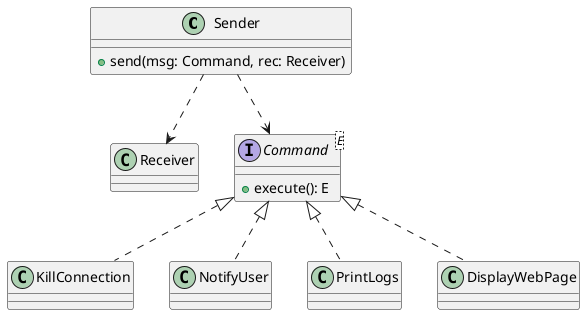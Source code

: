 @startuml

class Sender {
  + send(msg: Command, rec: Receiver)
}

class Receiver

interface Command<E> {
  + execute(): E
}

class KillConnection implements Command
class NotifyUser     implements Command
class PrintLogs      implements Command
class DisplayWebPage implements Command

Sender ..> Receiver
Sender ..> Command

@enduml
